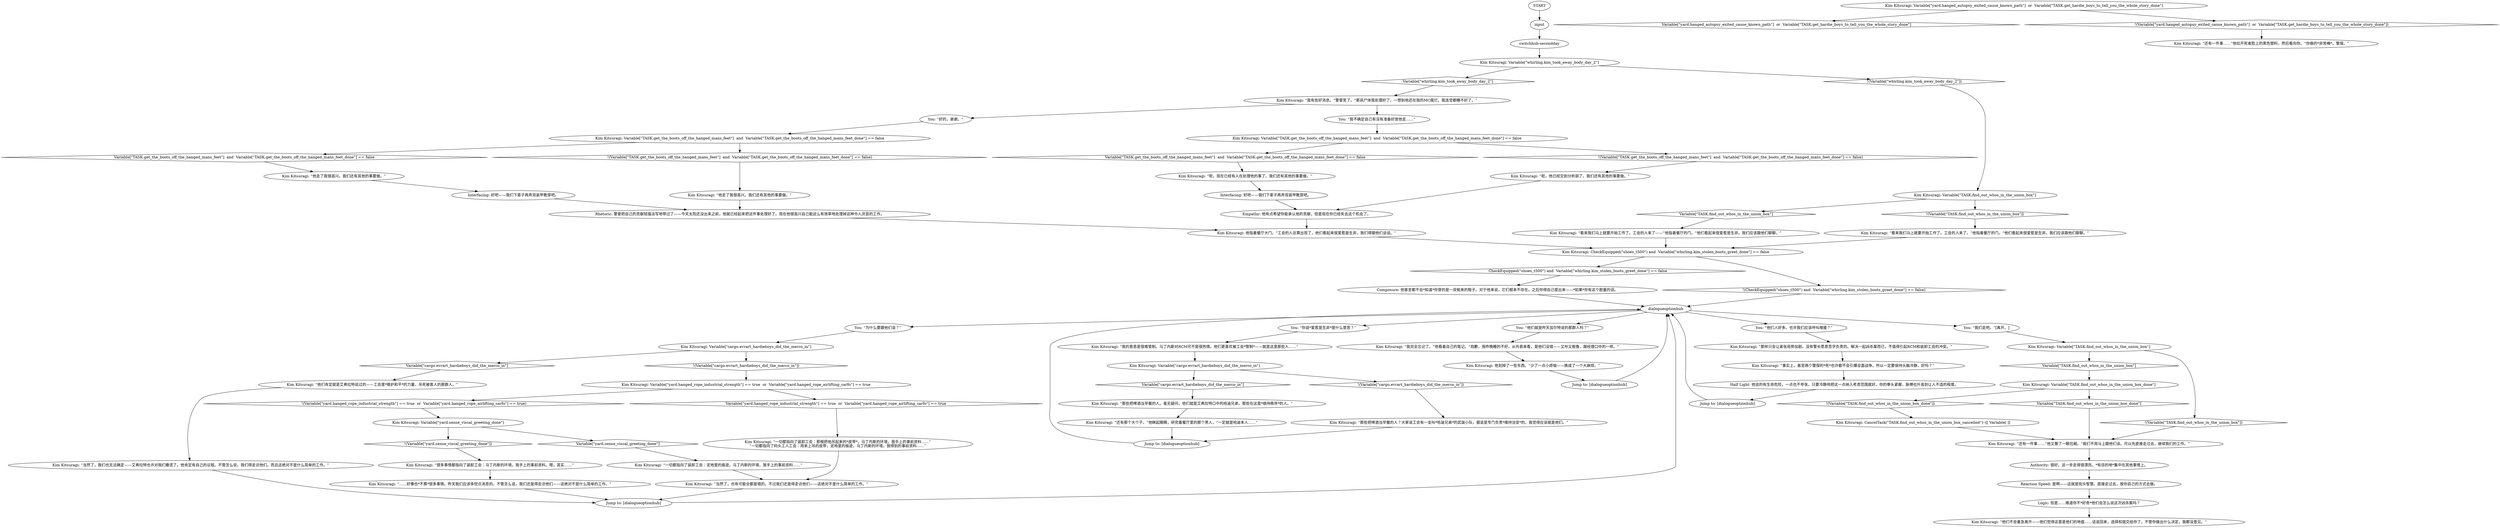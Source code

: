 # KIM SWITCH / DAY TWO UNION
# Kim blinks red when he's joined your team near the stairs. He wants to tell you the vigilantes have showed up and that you should talk to them -- but be careful. (Final warning about RCM non-presence in Martinaise.)
# ==================================================
digraph G {
	  0 [label="START"];
	  1 [label="input"];
	  2 [label="Kim Kitsuragi: Variable[\"TASK.find_out_whos_in_the_union_box\"]"];
	  3 [label="Variable[\"TASK.find_out_whos_in_the_union_box\"]", shape=diamond];
	  4 [label="!(Variable[\"TASK.find_out_whos_in_the_union_box\"])", shape=diamond];
	  5 [label="Authority: 很好。这一步走得很漂亮。*有目的地*集中在其他事情上。"];
	  6 [label="Kim Kitsuragi: “还有一件事……”他拉开死者脸上的黑色塑料，然后看向你。“你做的*非常棒*，警探。”"];
	  7 [label="Interfacing: 好吧——我们下辈子再弄双装甲靴穿吧。"];
	  8 [label="Kim Kitsuragi: “看来我们马上就要开始工作了。工会的人来了。”他指着餐厅的门。“他们看起来很爱惹是生非。我们应该跟他们聊聊。”"];
	  9 [label="Rhetoric: 警督把自己的贡献轻描淡写地带过了——今天太阳还没出来之前，他就已经起来把这件事处理好了。现在他很高兴自己能这么有效率地处理掉这种令人厌恶的工作。"];
	  10 [label="Kim Kitsuragi: “那样只会让紧张局势加剧。没有警长愿意签字负责的。解决一起凶杀案而已，不值得引起RCM和装卸工会的冲突。”"];
	  11 [label="dialogueoptionhub"];
	  12 [label="Kim Kitsuragi: “我有些好消息。”警督笑了。“那具尸体我处理好了。一想到他还在我的MC腐烂，我连觉都睡不好了。”"];
	  13 [label="Kim Kitsuragi: “还有那个大个子，”他眯起眼睛，研究着餐厅里的那个男人，“一定就是哈迪本人……”"];
	  14 [label="Kim Kitsuragi: CheckEquipped(\"shoes_t500\") and  Variable[\"whirling.kim_stolen_boots_greet_done\"] == false"];
	  15 [label="CheckEquipped(\"shoes_t500\") and  Variable[\"whirling.kim_stolen_boots_greet_done\"] == false", shape=diamond];
	  16 [label="!(CheckEquipped(\"shoes_t500\") and  Variable[\"whirling.kim_stolen_boots_greet_done\"] == false)", shape=diamond];
	  17 [label="Empathy: 他有点希望你能承认他的贡献，但是现在你已经失去这个机会了。"];
	  18 [label="Kim Kitsuragi: “那些把啤酒当早餐的人。毫无疑问，他们就是艾弗拉特口中的哈迪兄弟，那些在这里*维持秩序*的人。”"];
	  19 [label="Logic: 但是……难道你不*好奇*他们会怎么说这次凶杀案吗？"];
	  21 [label="Kim Kitsuragi: “一切都指向了装卸工会：泥地里的痕迹，马丁内斯的环境，我手上的事前资料……”"];
	  22 [label="Kim Kitsuragi: “当然了，也有可能全都是错的。不过我们还是得走访他们——这绝对不是什么简单的工作。”"];
	  23 [label="Kim Kitsuragi: Variable[\"yard.sense_viscal_greeting_done\"]"];
	  24 [label="Variable[\"yard.sense_viscal_greeting_done\"]", shape=diamond];
	  25 [label="!(Variable[\"yard.sense_viscal_greeting_done\"])", shape=diamond];
	  26 [label="Kim Kitsuragi: “他走了我很高兴。我们还有其他的事要做。”"];
	  27 [label="Kim Kitsuragi: 他划掉了一些东西。“少了一点小烦恼——换成了一个大麻烦。”"];
	  28 [label="Kim Kitsuragi: “呃，现在已经有人在处理他的事了。我们还有其他的事要做。”"];
	  29 [label="Jump to: [dialogueoptionhub]"];
	  30 [label="Kim Kitsuragi: Variable[\"TASK.find_out_whos_in_the_union_box\"]"];
	  31 [label="Variable[\"TASK.find_out_whos_in_the_union_box\"]", shape=diamond];
	  32 [label="!(Variable[\"TASK.find_out_whos_in_the_union_box\"])", shape=diamond];
	  33 [label="Kim Kitsuragi: “他走了我很高兴。我们还有其他的事要做。”"];
	  34 [label="Kim Kitsuragi: “当然了，我们也无法确定——艾弗拉特也许对我们撒谎了。他肯定有自己的议程。不管怎么说，我们得走访他们。而且这绝对不是什么简单的工作。”"];
	  35 [label="You: “他们就是昨天加尔特说的那群人吗？”"];
	  36 [label="Kim Kitsuragi: 他指着餐厅大门。“工会的人总算出现了，他们看起来很爱惹是生非，我们得跟他们谈谈。”"];
	  37 [label="Kim Kitsuragi: CancelTask(\"TASK.find_out_whos_in_the_union_box_cancelled\")--[[ Variable[ ]]"];
	  38 [label="Kim Kitsuragi: Variable[\"TASK.get_the_boots_off_the_hanged_mans_feet\"]  and  Variable[\"TASK.get_the_boots_off_the_hanged_mans_feet_done\"] == false"];
	  39 [label="Variable[\"TASK.get_the_boots_off_the_hanged_mans_feet\"]  and  Variable[\"TASK.get_the_boots_off_the_hanged_mans_feet_done\"] == false", shape=diamond];
	  40 [label="!(Variable[\"TASK.get_the_boots_off_the_hanged_mans_feet\"]  and  Variable[\"TASK.get_the_boots_off_the_hanged_mans_feet_done\"] == false)", shape=diamond];
	  41 [label="switchhub-secondday"];
	  42 [label="Kim Kitsuragi: “……好像也*不算*很多事情。昨天我们应该多挖点消息的。不管怎么说，我们还是得走访他们——这绝对不是什么简单的工作。”"];
	  43 [label="Kim Kitsuragi: “他们不会着急离开——他们觉得这里是他们的地盘……话说回来，选择权就交给你了。不管你做出什么决定，我都没意见。”"];
	  44 [label="You: “我不确定自己有没有准备好放他走……”"];
	  45 [label="Kim Kitsuragi: “我完全忘记了。”他看着自己的笔记。“抱歉，我昨晚睡的不好。从外表来看，是他们没错——又吵又粗鲁，跟经理口中的一样。”"];
	  46 [label="You: “好的，谢谢。”"];
	  47 [label="Composure: 他甚至都不会*知道*你穿的是一双偷来的鞋子。对于他来说，它们根本不存在。之后你得自己提出来——*如果*你有这个胆量的话。"];
	  48 [label="Kim Kitsuragi: “事实上，甚至两个警探的*死*也许都不会引爆全面战争。所以一定要保持头脑冷静，好吗？”"];
	  49 [label="Kim Kitsuragi: “看来我们马上就要开始工作了。工会的人来了——”他指着餐厅的门。“他们看起来很爱惹是生非。我们应该跟他们聊聊。”"];
	  50 [label="Kim Kitsuragi: “很多事情都指向了装卸工会：马丁内斯的环境，我手上的事前资料。嗯，其实……”"];
	  51 [label="Kim Kitsuragi: “呃，他已经交到分析部了。我们还有其他的事要做。”"];
	  52 [label="Kim Kitsuragi: “我的意思是很难管制。马丁内斯对RCM可不是很热情。他们更喜欢被工会*管制*——就是这里那些人……”"];
	  53 [label="Kim Kitsuragi: Variable[\"whirling.kim_took_away_body_day_2\"]"];
	  54 [label="Variable[\"whirling.kim_took_away_body_day_2\"]", shape=diamond];
	  55 [label="!(Variable[\"whirling.kim_took_away_body_day_2\"])", shape=diamond];
	  56 [label="Kim Kitsuragi: “他们肯定就是艾弗拉特说过的——工会里*维护和平*的力量，吊死被害人的那群人。”"];
	  57 [label="Interfacing: 好吧——我们下辈子再弄双装甲靴穿吧。"];
	  58 [label="You: “为什么要跟他们谈？”"];
	  59 [label="Kim Kitsuragi: Variable[\"cargo.evrart_hardieboys_did_the_merco_in\"]"];
	  60 [label="Variable[\"cargo.evrart_hardieboys_did_the_merco_in\"]", shape=diamond];
	  61 [label="!(Variable[\"cargo.evrart_hardieboys_did_the_merco_in\"])", shape=diamond];
	  62 [label="Kim Kitsuragi: Variable[\"yard.hanged_autopsy_exited_cause_known_path\"]  or  Variable[\"TASK.get_hardie_boys_to_tell_you_the_whole_story_done\"]"];
	  63 [label="Variable[\"yard.hanged_autopsy_exited_cause_known_path\"]  or  Variable[\"TASK.get_hardie_boys_to_tell_you_the_whole_story_done\"]", shape=diamond];
	  64 [label="!(Variable[\"yard.hanged_autopsy_exited_cause_known_path\"]  or  Variable[\"TASK.get_hardie_boys_to_tell_you_the_whole_story_done\"])", shape=diamond];
	  65 [label="Kim Kitsuragi: Variable[\"TASK.get_the_boots_off_the_hanged_mans_feet\"]  and  Variable[\"TASK.get_the_boots_off_the_hanged_mans_feet_done\"] == false"];
	  66 [label="Variable[\"TASK.get_the_boots_off_the_hanged_mans_feet\"]  and  Variable[\"TASK.get_the_boots_off_the_hanged_mans_feet_done\"] == false", shape=diamond];
	  67 [label="!(Variable[\"TASK.get_the_boots_off_the_hanged_mans_feet\"]  and  Variable[\"TASK.get_the_boots_off_the_hanged_mans_feet_done\"] == false)", shape=diamond];
	  68 [label="You: “你说*爱惹是生非*是什么意思？”"];
	  69 [label="You: “他们人好多。也许我们应该呼叫增援？”"];
	  70 [label="Kim Kitsuragi: “还有一件事……”他又瞥了一眼包厢。“我们不用马上跟他们谈。可以先直接走过去，继续我们的工作。”"];
	  71 [label="Kim Kitsuragi: Variable[\"yard.hanged_rope_industrial_strength\"] == true  or  Variable[\"yard.hanged_rope_airlifting_carfo\"] == true"];
	  72 [label="Variable[\"yard.hanged_rope_industrial_strength\"] == true  or  Variable[\"yard.hanged_rope_airlifting_carfo\"] == true", shape=diamond];
	  73 [label="!(Variable[\"yard.hanged_rope_industrial_strength\"] == true  or  Variable[\"yard.hanged_rope_airlifting_carfo\"] == true)", shape=diamond];
	  74 [label="Jump to: [dialogueoptionhub]"];
	  75 [label="Half Light: 他说的有生命危险，一点也不夸张。只要冷静地把这一点纳入考虑范围就好。你的拳头紧握，脉搏也升高到让人不适的程度。"];
	  76 [label="Reaction Speed: 是啊——这就是街头智慧。直接走过去，按你自己的方式去做。"];
	  77 [label="You: “我们走吧。”[离开。]"];
	  78 [label="Jump to: [dialogueoptionhub]"];
	  79 [label="Kim Kitsuragi: “一切都指向了装卸工会：那根把他吊起来的*皮带*，马丁内斯的环境，我手上的事前资料……”\n“一切都指向了码头工人工会：用来上吊的皮带，泥地里的痕迹，马丁内斯的环境，我得到的事前资料……”"];
	  80 [label="Kim Kitsuragi: Variable[\"TASK.find_out_whos_in_the_union_box_done\"]"];
	  81 [label="Variable[\"TASK.find_out_whos_in_the_union_box_done\"]", shape=diamond];
	  82 [label="!(Variable[\"TASK.find_out_whos_in_the_union_box_done\"])", shape=diamond];
	  83 [label="Kim Kitsuragi: Variable[\"cargo.evrart_hardieboys_did_the_merco_in\"]"];
	  84 [label="Variable[\"cargo.evrart_hardieboys_did_the_merco_in\"]", shape=diamond];
	  85 [label="!(Variable[\"cargo.evrart_hardieboys_did_the_merco_in\"])", shape=diamond];
	  86 [label="Jump to: [dialogueoptionhub]"];
	  87 [label="Kim Kitsuragi: “那些把啤酒当早餐的人？大家说工会有一支叫*哈迪兄弟*的武装小队，据说是专门负责*维持治安*的。我觉得应该就是他们。”"];
	  0 -> 1
	  1 -> 41
	  2 -> 3
	  2 -> 4
	  3 -> 80
	  4 -> 70
	  5 -> 76
	  7 -> 17
	  8 -> 14
	  9 -> 36
	  10 -> 48
	  11 -> 35
	  11 -> 68
	  11 -> 69
	  11 -> 77
	  11 -> 58
	  12 -> 44
	  12 -> 46
	  13 -> 74
	  14 -> 16
	  14 -> 15
	  15 -> 47
	  16 -> 11
	  17 -> 36
	  18 -> 13
	  19 -> 43
	  21 -> 22
	  22 -> 86
	  23 -> 24
	  23 -> 25
	  24 -> 21
	  25 -> 50
	  26 -> 9
	  27 -> 29
	  28 -> 7
	  29 -> 11
	  30 -> 32
	  30 -> 31
	  31 -> 49
	  32 -> 8
	  33 -> 57
	  34 -> 86
	  35 -> 45
	  36 -> 14
	  37 -> 70
	  38 -> 40
	  38 -> 39
	  39 -> 33
	  40 -> 26
	  41 -> 53
	  42 -> 86
	  44 -> 65
	  45 -> 27
	  46 -> 38
	  47 -> 11
	  48 -> 75
	  49 -> 14
	  50 -> 42
	  51 -> 17
	  52 -> 59
	  53 -> 54
	  53 -> 55
	  54 -> 12
	  55 -> 30
	  56 -> 34
	  57 -> 9
	  58 -> 83
	  59 -> 60
	  59 -> 61
	  60 -> 18
	  61 -> 87
	  62 -> 64
	  62 -> 63
	  64 -> 6
	  65 -> 66
	  65 -> 67
	  66 -> 28
	  67 -> 51
	  68 -> 52
	  69 -> 10
	  70 -> 5
	  71 -> 72
	  71 -> 73
	  72 -> 79
	  73 -> 23
	  74 -> 11
	  75 -> 78
	  76 -> 19
	  77 -> 2
	  78 -> 11
	  79 -> 22
	  80 -> 81
	  80 -> 82
	  81 -> 70
	  82 -> 37
	  83 -> 84
	  83 -> 85
	  84 -> 56
	  85 -> 71
	  86 -> 11
	  87 -> 74
}

